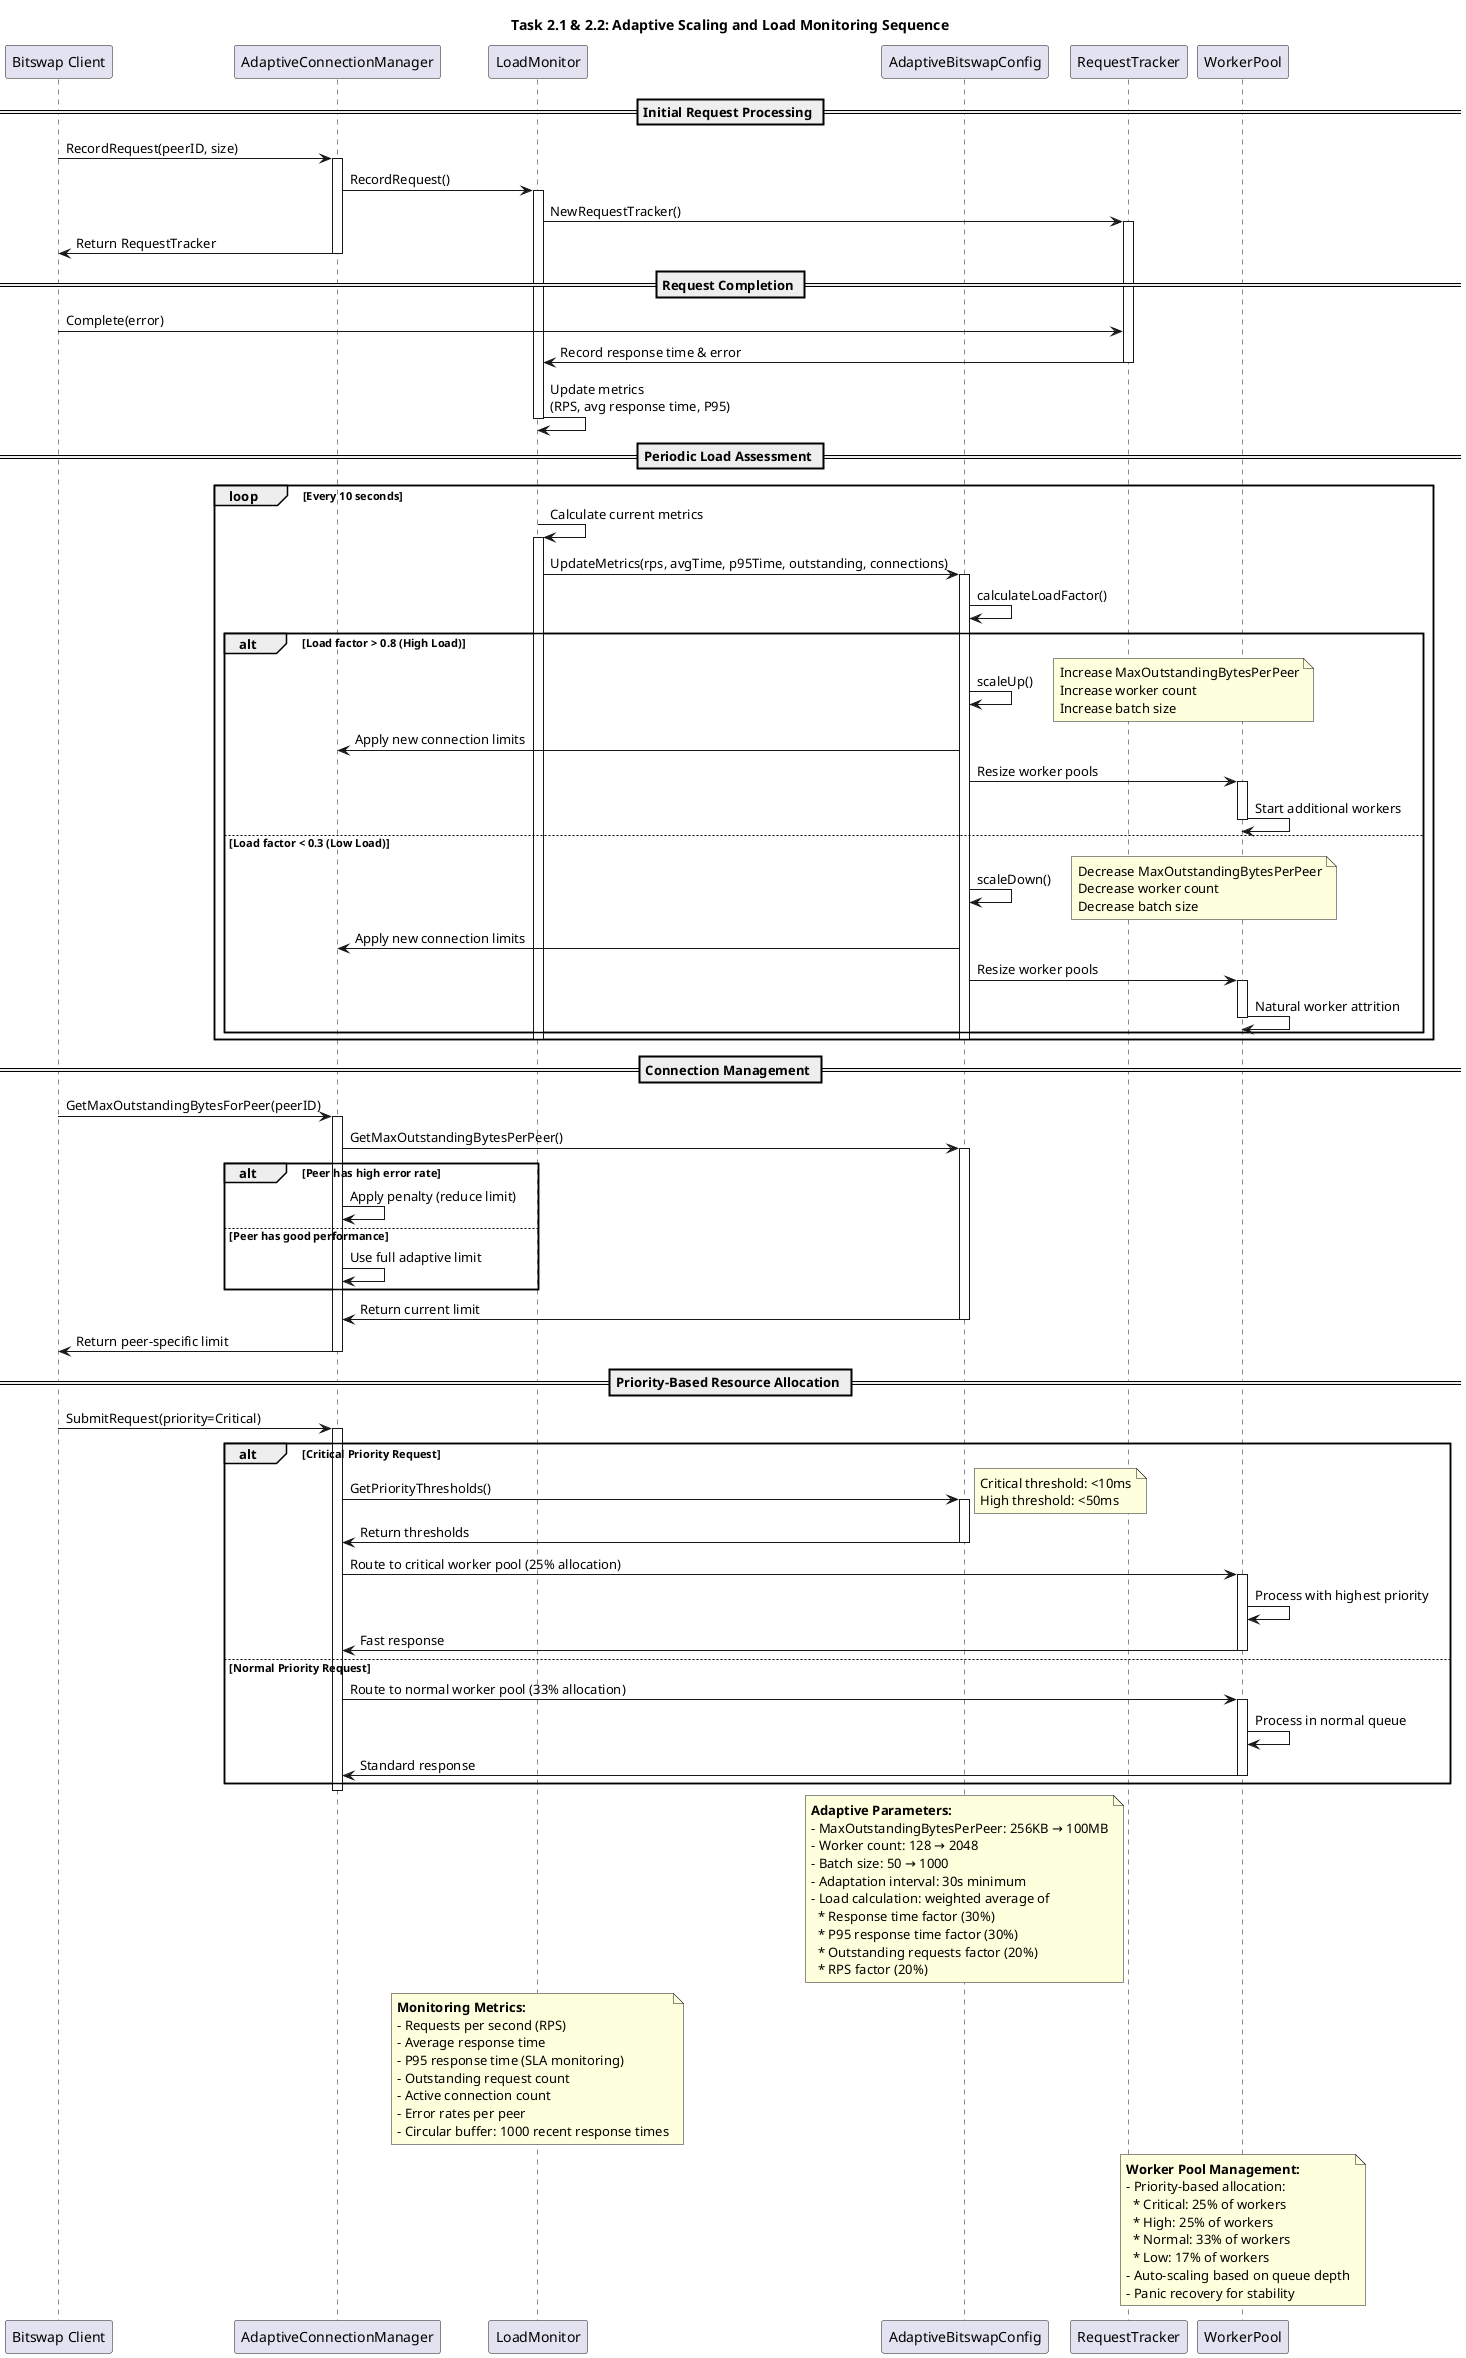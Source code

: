 @startuml Task2_Sequence_AdaptiveScaling
title Task 2.1 & 2.2: Adaptive Scaling and Load Monitoring Sequence

participant "Bitswap Client" as client
participant "AdaptiveConnectionManager" as connMgr
participant "LoadMonitor" as monitor
participant "AdaptiveBitswapConfig" as config
participant "RequestTracker" as tracker
participant "WorkerPool" as workers

== Initial Request Processing ==
client -> connMgr: RecordRequest(peerID, size)
activate connMgr

connMgr -> monitor: RecordRequest()
activate monitor

monitor -> tracker: NewRequestTracker()
activate tracker

connMgr -> client: Return RequestTracker
deactivate connMgr

== Request Completion ==
client -> tracker: Complete(error)
tracker -> monitor: Record response time & error
deactivate tracker

monitor -> monitor: Update metrics\n(RPS, avg response time, P95)
deactivate monitor

== Periodic Load Assessment ==
loop Every 10 seconds
    monitor -> monitor: Calculate current metrics
    activate monitor
    
    monitor -> config: UpdateMetrics(rps, avgTime, p95Time, outstanding, connections)
    activate config
    
    config -> config: calculateLoadFactor()
    
    alt Load factor > 0.8 (High Load)
        config -> config: scaleUp()
        note right: Increase MaxOutstandingBytesPerPeer\nIncrease worker count\nIncrease batch size
        
        config -> connMgr: Apply new connection limits
        config -> workers: Resize worker pools
        activate workers
        workers -> workers: Start additional workers
        deactivate workers
        
    else Load factor < 0.3 (Low Load)
        config -> config: scaleDown()
        note right: Decrease MaxOutstandingBytesPerPeer\nDecrease worker count\nDecrease batch size
        
        config -> connMgr: Apply new connection limits
        config -> workers: Resize worker pools
        activate workers
        workers -> workers: Natural worker attrition
        deactivate workers
    end
    
    deactivate config
    deactivate monitor
end

== Connection Management ==
client -> connMgr: GetMaxOutstandingBytesForPeer(peerID)
activate connMgr

connMgr -> config: GetMaxOutstandingBytesPerPeer()
activate config

alt Peer has high error rate
    connMgr -> connMgr: Apply penalty (reduce limit)
else Peer has good performance
    connMgr -> connMgr: Use full adaptive limit
end

config -> connMgr: Return current limit
deactivate config

connMgr -> client: Return peer-specific limit
deactivate connMgr

== Priority-Based Resource Allocation ==
client -> connMgr: SubmitRequest(priority=Critical)
activate connMgr

alt Critical Priority Request
    connMgr -> config: GetPriorityThresholds()
    activate config
    
    note right: Critical threshold: <10ms\nHigh threshold: <50ms
    
    config -> connMgr: Return thresholds
    deactivate config
    
    connMgr -> workers: Route to critical worker pool (25% allocation)
    activate workers
    
    workers -> workers: Process with highest priority
    workers -> connMgr: Fast response
    deactivate workers
    
else Normal Priority Request
    connMgr -> workers: Route to normal worker pool (33% allocation)
    activate workers
    workers -> workers: Process in normal queue
    workers -> connMgr: Standard response
    deactivate workers
end

deactivate connMgr

note over config
**Adaptive Parameters:**
- MaxOutstandingBytesPerPeer: 256KB → 100MB
- Worker count: 128 → 2048
- Batch size: 50 → 1000
- Adaptation interval: 30s minimum
- Load calculation: weighted average of
  * Response time factor (30%)
  * P95 response time factor (30%)
  * Outstanding requests factor (20%)
  * RPS factor (20%)
end note

note over monitor
**Monitoring Metrics:**
- Requests per second (RPS)
- Average response time
- P95 response time (SLA monitoring)
- Outstanding request count
- Active connection count
- Error rates per peer
- Circular buffer: 1000 recent response times
end note

note over workers
**Worker Pool Management:**
- Priority-based allocation:
  * Critical: 25% of workers
  * High: 25% of workers  
  * Normal: 33% of workers
  * Low: 17% of workers
- Auto-scaling based on queue depth
- Panic recovery for stability
end note

@enduml
